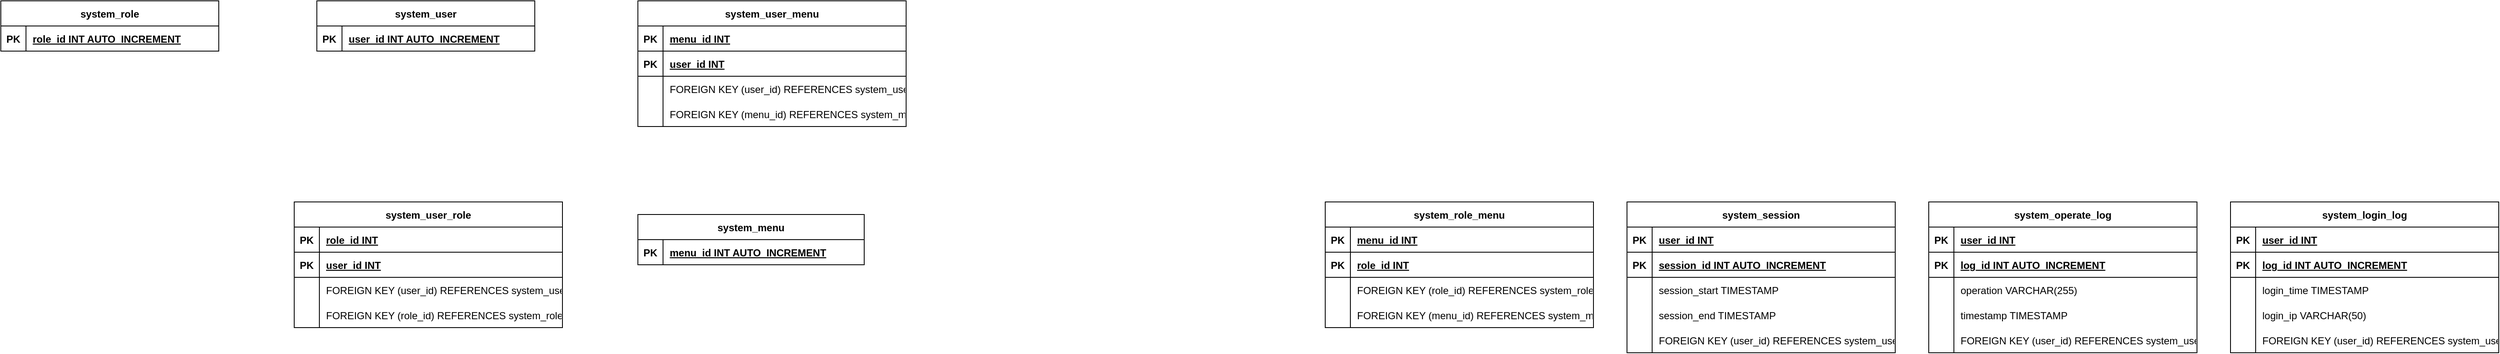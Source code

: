 <mxfile version="24.8.8">
  <diagram id="OE6f_0EkU0z-zYOz0paJ" name="第 1 页">
    <mxGraphModel dx="3088" dy="746" grid="1" gridSize="10" guides="1" tooltips="1" connect="1" arrows="1" fold="1" page="1" pageScale="1" pageWidth="827" pageHeight="1169" math="0" shadow="0">
      <root>
        <mxCell id="0" />
        <mxCell id="1" parent="0" />
        <mxCell id="0EBEEnzD8wlWJ1IQjSFw-1" value="system_user" style="shape=table;startSize=30;container=1;collapsible=1;childLayout=tableLayout;fixedRows=1;rowLines=0;fontStyle=1;align=center;resizeLast=1;" vertex="1" parent="1">
          <mxGeometry x="-673" y="50" width="260" height="60" as="geometry" />
        </mxCell>
        <mxCell id="0EBEEnzD8wlWJ1IQjSFw-2" value="" style="shape=tableRow;horizontal=0;startSize=0;swimlaneHead=0;swimlaneBody=0;fillColor=none;collapsible=0;dropTarget=0;points=[[0,0.5],[1,0.5]];portConstraint=eastwest;strokeColor=inherit;top=0;left=0;right=0;bottom=1;" vertex="1" parent="0EBEEnzD8wlWJ1IQjSFw-1">
          <mxGeometry y="30" width="260" height="30" as="geometry" />
        </mxCell>
        <mxCell id="0EBEEnzD8wlWJ1IQjSFw-3" value="PK" style="shape=partialRectangle;overflow=hidden;connectable=0;fillColor=none;strokeColor=inherit;top=0;left=0;bottom=0;right=0;fontStyle=1;" vertex="1" parent="0EBEEnzD8wlWJ1IQjSFw-2">
          <mxGeometry width="30" height="30" as="geometry">
            <mxRectangle width="30" height="30" as="alternateBounds" />
          </mxGeometry>
        </mxCell>
        <mxCell id="0EBEEnzD8wlWJ1IQjSFw-4" value="user_id INT  AUTO_INCREMENT" style="shape=partialRectangle;overflow=hidden;connectable=0;fillColor=none;align=left;strokeColor=inherit;top=0;left=0;bottom=0;right=0;spacingLeft=6;fontStyle=5;" vertex="1" parent="0EBEEnzD8wlWJ1IQjSFw-2">
          <mxGeometry x="30" width="230" height="30" as="geometry">
            <mxRectangle width="230" height="30" as="alternateBounds" />
          </mxGeometry>
        </mxCell>
        <mxCell id="0EBEEnzD8wlWJ1IQjSFw-14" value="system_role" style="shape=table;startSize=30;container=1;collapsible=1;childLayout=tableLayout;fixedRows=1;rowLines=0;fontStyle=1;align=center;resizeLast=1;" vertex="1" parent="1">
          <mxGeometry x="-1050" y="50" width="260" height="60" as="geometry" />
        </mxCell>
        <mxCell id="0EBEEnzD8wlWJ1IQjSFw-15" value="" style="shape=tableRow;horizontal=0;startSize=0;swimlaneHead=0;swimlaneBody=0;fillColor=none;collapsible=0;dropTarget=0;points=[[0,0.5],[1,0.5]];portConstraint=eastwest;strokeColor=inherit;top=0;left=0;right=0;bottom=1;" vertex="1" parent="0EBEEnzD8wlWJ1IQjSFw-14">
          <mxGeometry y="30" width="260" height="30" as="geometry" />
        </mxCell>
        <mxCell id="0EBEEnzD8wlWJ1IQjSFw-16" value="PK" style="shape=partialRectangle;overflow=hidden;connectable=0;fillColor=none;strokeColor=inherit;top=0;left=0;bottom=0;right=0;fontStyle=1;" vertex="1" parent="0EBEEnzD8wlWJ1IQjSFw-15">
          <mxGeometry width="30" height="30" as="geometry">
            <mxRectangle width="30" height="30" as="alternateBounds" />
          </mxGeometry>
        </mxCell>
        <mxCell id="0EBEEnzD8wlWJ1IQjSFw-17" value="role_id INT  AUTO_INCREMENT" style="shape=partialRectangle;overflow=hidden;connectable=0;fillColor=none;align=left;strokeColor=inherit;top=0;left=0;bottom=0;right=0;spacingLeft=6;fontStyle=5;" vertex="1" parent="0EBEEnzD8wlWJ1IQjSFw-15">
          <mxGeometry x="30" width="230" height="30" as="geometry">
            <mxRectangle width="230" height="30" as="alternateBounds" />
          </mxGeometry>
        </mxCell>
        <mxCell id="0EBEEnzD8wlWJ1IQjSFw-21" value="system_user_role" style="shape=table;startSize=30;container=1;collapsible=1;childLayout=tableLayout;fixedRows=1;rowLines=0;fontStyle=1;align=center;resizeLast=1;" vertex="1" parent="1">
          <mxGeometry x="-700" y="290" width="320" height="150" as="geometry" />
        </mxCell>
        <mxCell id="0EBEEnzD8wlWJ1IQjSFw-22" value="" style="shape=tableRow;horizontal=0;startSize=0;swimlaneHead=0;swimlaneBody=0;fillColor=none;collapsible=0;dropTarget=0;points=[[0,0.5],[1,0.5]];portConstraint=eastwest;strokeColor=inherit;top=0;left=0;right=0;bottom=1;" vertex="1" parent="0EBEEnzD8wlWJ1IQjSFw-21">
          <mxGeometry y="30" width="320" height="30" as="geometry" />
        </mxCell>
        <mxCell id="0EBEEnzD8wlWJ1IQjSFw-23" value="PK" style="shape=partialRectangle;overflow=hidden;connectable=0;fillColor=none;strokeColor=inherit;top=0;left=0;bottom=0;right=0;fontStyle=1;" vertex="1" parent="0EBEEnzD8wlWJ1IQjSFw-22">
          <mxGeometry width="30" height="30" as="geometry">
            <mxRectangle width="30" height="30" as="alternateBounds" />
          </mxGeometry>
        </mxCell>
        <mxCell id="0EBEEnzD8wlWJ1IQjSFw-24" value="role_id INT" style="shape=partialRectangle;overflow=hidden;connectable=0;fillColor=none;align=left;strokeColor=inherit;top=0;left=0;bottom=0;right=0;spacingLeft=6;fontStyle=5;" vertex="1" parent="0EBEEnzD8wlWJ1IQjSFw-22">
          <mxGeometry x="30" width="290" height="30" as="geometry">
            <mxRectangle width="290" height="30" as="alternateBounds" />
          </mxGeometry>
        </mxCell>
        <mxCell id="0EBEEnzD8wlWJ1IQjSFw-25" value="" style="shape=tableRow;horizontal=0;startSize=0;swimlaneHead=0;swimlaneBody=0;fillColor=none;collapsible=0;dropTarget=0;points=[[0,0.5],[1,0.5]];portConstraint=eastwest;strokeColor=inherit;top=0;left=0;right=0;bottom=1;" vertex="1" parent="0EBEEnzD8wlWJ1IQjSFw-21">
          <mxGeometry y="60" width="320" height="30" as="geometry" />
        </mxCell>
        <mxCell id="0EBEEnzD8wlWJ1IQjSFw-26" value="PK" style="shape=partialRectangle;overflow=hidden;connectable=0;fillColor=none;strokeColor=inherit;top=0;left=0;bottom=0;right=0;fontStyle=1;" vertex="1" parent="0EBEEnzD8wlWJ1IQjSFw-25">
          <mxGeometry width="30" height="30" as="geometry">
            <mxRectangle width="30" height="30" as="alternateBounds" />
          </mxGeometry>
        </mxCell>
        <mxCell id="0EBEEnzD8wlWJ1IQjSFw-27" value="user_id INT" style="shape=partialRectangle;overflow=hidden;connectable=0;fillColor=none;align=left;strokeColor=inherit;top=0;left=0;bottom=0;right=0;spacingLeft=6;fontStyle=5;" vertex="1" parent="0EBEEnzD8wlWJ1IQjSFw-25">
          <mxGeometry x="30" width="290" height="30" as="geometry">
            <mxRectangle width="290" height="30" as="alternateBounds" />
          </mxGeometry>
        </mxCell>
        <mxCell id="0EBEEnzD8wlWJ1IQjSFw-28" value="" style="shape=tableRow;horizontal=0;startSize=0;swimlaneHead=0;swimlaneBody=0;fillColor=none;collapsible=0;dropTarget=0;points=[[0,0.5],[1,0.5]];portConstraint=eastwest;strokeColor=inherit;top=0;left=0;right=0;bottom=0;" vertex="1" parent="0EBEEnzD8wlWJ1IQjSFw-21">
          <mxGeometry y="90" width="320" height="30" as="geometry" />
        </mxCell>
        <mxCell id="0EBEEnzD8wlWJ1IQjSFw-29" value="" style="shape=partialRectangle;overflow=hidden;connectable=0;fillColor=none;strokeColor=inherit;top=0;left=0;bottom=0;right=0;" vertex="1" parent="0EBEEnzD8wlWJ1IQjSFw-28">
          <mxGeometry width="30" height="30" as="geometry">
            <mxRectangle width="30" height="30" as="alternateBounds" />
          </mxGeometry>
        </mxCell>
        <mxCell id="0EBEEnzD8wlWJ1IQjSFw-30" value="FOREIGN KEY (user_id) REFERENCES system_user(user_id)" style="shape=partialRectangle;overflow=hidden;connectable=0;fillColor=none;align=left;strokeColor=inherit;top=0;left=0;bottom=0;right=0;spacingLeft=6;" vertex="1" parent="0EBEEnzD8wlWJ1IQjSFw-28">
          <mxGeometry x="30" width="290" height="30" as="geometry">
            <mxRectangle width="290" height="30" as="alternateBounds" />
          </mxGeometry>
        </mxCell>
        <mxCell id="0EBEEnzD8wlWJ1IQjSFw-31" value="" style="shape=tableRow;horizontal=0;startSize=0;swimlaneHead=0;swimlaneBody=0;fillColor=none;collapsible=0;dropTarget=0;points=[[0,0.5],[1,0.5]];portConstraint=eastwest;strokeColor=inherit;top=0;left=0;right=0;bottom=0;" vertex="1" parent="0EBEEnzD8wlWJ1IQjSFw-21">
          <mxGeometry y="120" width="320" height="30" as="geometry" />
        </mxCell>
        <mxCell id="0EBEEnzD8wlWJ1IQjSFw-32" value="" style="shape=partialRectangle;overflow=hidden;connectable=0;fillColor=none;strokeColor=inherit;top=0;left=0;bottom=0;right=0;" vertex="1" parent="0EBEEnzD8wlWJ1IQjSFw-31">
          <mxGeometry width="30" height="30" as="geometry">
            <mxRectangle width="30" height="30" as="alternateBounds" />
          </mxGeometry>
        </mxCell>
        <mxCell id="0EBEEnzD8wlWJ1IQjSFw-33" value="FOREIGN KEY (role_id) REFERENCES system_role(role_id)" style="shape=partialRectangle;overflow=hidden;connectable=0;fillColor=none;align=left;strokeColor=inherit;top=0;left=0;bottom=0;right=0;spacingLeft=6;" vertex="1" parent="0EBEEnzD8wlWJ1IQjSFw-31">
          <mxGeometry x="30" width="290" height="30" as="geometry">
            <mxRectangle width="290" height="30" as="alternateBounds" />
          </mxGeometry>
        </mxCell>
        <mxCell id="0EBEEnzD8wlWJ1IQjSFw-34" value="system_menu" style="shape=table;startSize=30;container=1;collapsible=1;childLayout=tableLayout;fixedRows=1;rowLines=0;fontStyle=1;align=center;resizeLast=1;" vertex="1" parent="1">
          <mxGeometry x="-290" y="305" width="270" height="60" as="geometry" />
        </mxCell>
        <mxCell id="0EBEEnzD8wlWJ1IQjSFw-35" value="" style="shape=tableRow;horizontal=0;startSize=0;swimlaneHead=0;swimlaneBody=0;fillColor=none;collapsible=0;dropTarget=0;points=[[0,0.5],[1,0.5]];portConstraint=eastwest;strokeColor=inherit;top=0;left=0;right=0;bottom=1;" vertex="1" parent="0EBEEnzD8wlWJ1IQjSFw-34">
          <mxGeometry y="30" width="270" height="30" as="geometry" />
        </mxCell>
        <mxCell id="0EBEEnzD8wlWJ1IQjSFw-36" value="PK" style="shape=partialRectangle;overflow=hidden;connectable=0;fillColor=none;strokeColor=inherit;top=0;left=0;bottom=0;right=0;fontStyle=1;" vertex="1" parent="0EBEEnzD8wlWJ1IQjSFw-35">
          <mxGeometry width="30" height="30" as="geometry">
            <mxRectangle width="30" height="30" as="alternateBounds" />
          </mxGeometry>
        </mxCell>
        <mxCell id="0EBEEnzD8wlWJ1IQjSFw-37" value="menu_id INT  AUTO_INCREMENT" style="shape=partialRectangle;overflow=hidden;connectable=0;fillColor=none;align=left;strokeColor=inherit;top=0;left=0;bottom=0;right=0;spacingLeft=6;fontStyle=5;" vertex="1" parent="0EBEEnzD8wlWJ1IQjSFw-35">
          <mxGeometry x="30" width="240" height="30" as="geometry">
            <mxRectangle width="240" height="30" as="alternateBounds" />
          </mxGeometry>
        </mxCell>
        <mxCell id="0EBEEnzD8wlWJ1IQjSFw-44" value="system_user_menu" style="shape=table;startSize=30;container=1;collapsible=1;childLayout=tableLayout;fixedRows=1;rowLines=0;fontStyle=1;align=center;resizeLast=1;" vertex="1" parent="1">
          <mxGeometry x="-290" y="50" width="320" height="150" as="geometry" />
        </mxCell>
        <mxCell id="0EBEEnzD8wlWJ1IQjSFw-45" value="" style="shape=tableRow;horizontal=0;startSize=0;swimlaneHead=0;swimlaneBody=0;fillColor=none;collapsible=0;dropTarget=0;points=[[0,0.5],[1,0.5]];portConstraint=eastwest;strokeColor=inherit;top=0;left=0;right=0;bottom=1;" vertex="1" parent="0EBEEnzD8wlWJ1IQjSFw-44">
          <mxGeometry y="30" width="320" height="30" as="geometry" />
        </mxCell>
        <mxCell id="0EBEEnzD8wlWJ1IQjSFw-46" value="PK" style="shape=partialRectangle;overflow=hidden;connectable=0;fillColor=none;strokeColor=inherit;top=0;left=0;bottom=0;right=0;fontStyle=1;" vertex="1" parent="0EBEEnzD8wlWJ1IQjSFw-45">
          <mxGeometry width="30" height="30" as="geometry">
            <mxRectangle width="30" height="30" as="alternateBounds" />
          </mxGeometry>
        </mxCell>
        <mxCell id="0EBEEnzD8wlWJ1IQjSFw-47" value="menu_id INT" style="shape=partialRectangle;overflow=hidden;connectable=0;fillColor=none;align=left;strokeColor=inherit;top=0;left=0;bottom=0;right=0;spacingLeft=6;fontStyle=5;" vertex="1" parent="0EBEEnzD8wlWJ1IQjSFw-45">
          <mxGeometry x="30" width="290" height="30" as="geometry">
            <mxRectangle width="290" height="30" as="alternateBounds" />
          </mxGeometry>
        </mxCell>
        <mxCell id="0EBEEnzD8wlWJ1IQjSFw-48" value="" style="shape=tableRow;horizontal=0;startSize=0;swimlaneHead=0;swimlaneBody=0;fillColor=none;collapsible=0;dropTarget=0;points=[[0,0.5],[1,0.5]];portConstraint=eastwest;strokeColor=inherit;top=0;left=0;right=0;bottom=1;" vertex="1" parent="0EBEEnzD8wlWJ1IQjSFw-44">
          <mxGeometry y="60" width="320" height="30" as="geometry" />
        </mxCell>
        <mxCell id="0EBEEnzD8wlWJ1IQjSFw-49" value="PK" style="shape=partialRectangle;overflow=hidden;connectable=0;fillColor=none;strokeColor=inherit;top=0;left=0;bottom=0;right=0;fontStyle=1;" vertex="1" parent="0EBEEnzD8wlWJ1IQjSFw-48">
          <mxGeometry width="30" height="30" as="geometry">
            <mxRectangle width="30" height="30" as="alternateBounds" />
          </mxGeometry>
        </mxCell>
        <mxCell id="0EBEEnzD8wlWJ1IQjSFw-50" value="user_id INT" style="shape=partialRectangle;overflow=hidden;connectable=0;fillColor=none;align=left;strokeColor=inherit;top=0;left=0;bottom=0;right=0;spacingLeft=6;fontStyle=5;" vertex="1" parent="0EBEEnzD8wlWJ1IQjSFw-48">
          <mxGeometry x="30" width="290" height="30" as="geometry">
            <mxRectangle width="290" height="30" as="alternateBounds" />
          </mxGeometry>
        </mxCell>
        <mxCell id="0EBEEnzD8wlWJ1IQjSFw-51" value="" style="shape=tableRow;horizontal=0;startSize=0;swimlaneHead=0;swimlaneBody=0;fillColor=none;collapsible=0;dropTarget=0;points=[[0,0.5],[1,0.5]];portConstraint=eastwest;strokeColor=inherit;top=0;left=0;right=0;bottom=0;" vertex="1" parent="0EBEEnzD8wlWJ1IQjSFw-44">
          <mxGeometry y="90" width="320" height="30" as="geometry" />
        </mxCell>
        <mxCell id="0EBEEnzD8wlWJ1IQjSFw-52" value="" style="shape=partialRectangle;overflow=hidden;connectable=0;fillColor=none;strokeColor=inherit;top=0;left=0;bottom=0;right=0;" vertex="1" parent="0EBEEnzD8wlWJ1IQjSFw-51">
          <mxGeometry width="30" height="30" as="geometry">
            <mxRectangle width="30" height="30" as="alternateBounds" />
          </mxGeometry>
        </mxCell>
        <mxCell id="0EBEEnzD8wlWJ1IQjSFw-53" value="FOREIGN KEY (user_id) REFERENCES system_user(user_id)" style="shape=partialRectangle;overflow=hidden;connectable=0;fillColor=none;align=left;strokeColor=inherit;top=0;left=0;bottom=0;right=0;spacingLeft=6;" vertex="1" parent="0EBEEnzD8wlWJ1IQjSFw-51">
          <mxGeometry x="30" width="290" height="30" as="geometry">
            <mxRectangle width="290" height="30" as="alternateBounds" />
          </mxGeometry>
        </mxCell>
        <mxCell id="0EBEEnzD8wlWJ1IQjSFw-54" value="" style="shape=tableRow;horizontal=0;startSize=0;swimlaneHead=0;swimlaneBody=0;fillColor=none;collapsible=0;dropTarget=0;points=[[0,0.5],[1,0.5]];portConstraint=eastwest;strokeColor=inherit;top=0;left=0;right=0;bottom=0;" vertex="1" parent="0EBEEnzD8wlWJ1IQjSFw-44">
          <mxGeometry y="120" width="320" height="30" as="geometry" />
        </mxCell>
        <mxCell id="0EBEEnzD8wlWJ1IQjSFw-55" value="" style="shape=partialRectangle;overflow=hidden;connectable=0;fillColor=none;strokeColor=inherit;top=0;left=0;bottom=0;right=0;" vertex="1" parent="0EBEEnzD8wlWJ1IQjSFw-54">
          <mxGeometry width="30" height="30" as="geometry">
            <mxRectangle width="30" height="30" as="alternateBounds" />
          </mxGeometry>
        </mxCell>
        <mxCell id="0EBEEnzD8wlWJ1IQjSFw-56" value="FOREIGN KEY (menu_id) REFERENCES system_menu(menu_id)" style="shape=partialRectangle;overflow=hidden;connectable=0;fillColor=none;align=left;strokeColor=inherit;top=0;left=0;bottom=0;right=0;spacingLeft=6;" vertex="1" parent="0EBEEnzD8wlWJ1IQjSFw-54">
          <mxGeometry x="30" width="290" height="30" as="geometry">
            <mxRectangle width="290" height="30" as="alternateBounds" />
          </mxGeometry>
        </mxCell>
        <mxCell id="0EBEEnzD8wlWJ1IQjSFw-57" value="system_role_menu" style="shape=table;startSize=30;container=1;collapsible=1;childLayout=tableLayout;fixedRows=1;rowLines=0;fontStyle=1;align=center;resizeLast=1;" vertex="1" parent="1">
          <mxGeometry x="530" y="290" width="320" height="150" as="geometry" />
        </mxCell>
        <mxCell id="0EBEEnzD8wlWJ1IQjSFw-58" value="" style="shape=tableRow;horizontal=0;startSize=0;swimlaneHead=0;swimlaneBody=0;fillColor=none;collapsible=0;dropTarget=0;points=[[0,0.5],[1,0.5]];portConstraint=eastwest;strokeColor=inherit;top=0;left=0;right=0;bottom=1;" vertex="1" parent="0EBEEnzD8wlWJ1IQjSFw-57">
          <mxGeometry y="30" width="320" height="30" as="geometry" />
        </mxCell>
        <mxCell id="0EBEEnzD8wlWJ1IQjSFw-59" value="PK" style="shape=partialRectangle;overflow=hidden;connectable=0;fillColor=none;strokeColor=inherit;top=0;left=0;bottom=0;right=0;fontStyle=1;" vertex="1" parent="0EBEEnzD8wlWJ1IQjSFw-58">
          <mxGeometry width="30" height="30" as="geometry">
            <mxRectangle width="30" height="30" as="alternateBounds" />
          </mxGeometry>
        </mxCell>
        <mxCell id="0EBEEnzD8wlWJ1IQjSFw-60" value="menu_id INT" style="shape=partialRectangle;overflow=hidden;connectable=0;fillColor=none;align=left;strokeColor=inherit;top=0;left=0;bottom=0;right=0;spacingLeft=6;fontStyle=5;" vertex="1" parent="0EBEEnzD8wlWJ1IQjSFw-58">
          <mxGeometry x="30" width="290" height="30" as="geometry">
            <mxRectangle width="290" height="30" as="alternateBounds" />
          </mxGeometry>
        </mxCell>
        <mxCell id="0EBEEnzD8wlWJ1IQjSFw-61" value="" style="shape=tableRow;horizontal=0;startSize=0;swimlaneHead=0;swimlaneBody=0;fillColor=none;collapsible=0;dropTarget=0;points=[[0,0.5],[1,0.5]];portConstraint=eastwest;strokeColor=inherit;top=0;left=0;right=0;bottom=1;" vertex="1" parent="0EBEEnzD8wlWJ1IQjSFw-57">
          <mxGeometry y="60" width="320" height="30" as="geometry" />
        </mxCell>
        <mxCell id="0EBEEnzD8wlWJ1IQjSFw-62" value="PK" style="shape=partialRectangle;overflow=hidden;connectable=0;fillColor=none;strokeColor=inherit;top=0;left=0;bottom=0;right=0;fontStyle=1;" vertex="1" parent="0EBEEnzD8wlWJ1IQjSFw-61">
          <mxGeometry width="30" height="30" as="geometry">
            <mxRectangle width="30" height="30" as="alternateBounds" />
          </mxGeometry>
        </mxCell>
        <mxCell id="0EBEEnzD8wlWJ1IQjSFw-63" value="role_id INT" style="shape=partialRectangle;overflow=hidden;connectable=0;fillColor=none;align=left;strokeColor=inherit;top=0;left=0;bottom=0;right=0;spacingLeft=6;fontStyle=5;" vertex="1" parent="0EBEEnzD8wlWJ1IQjSFw-61">
          <mxGeometry x="30" width="290" height="30" as="geometry">
            <mxRectangle width="290" height="30" as="alternateBounds" />
          </mxGeometry>
        </mxCell>
        <mxCell id="0EBEEnzD8wlWJ1IQjSFw-64" value="" style="shape=tableRow;horizontal=0;startSize=0;swimlaneHead=0;swimlaneBody=0;fillColor=none;collapsible=0;dropTarget=0;points=[[0,0.5],[1,0.5]];portConstraint=eastwest;strokeColor=inherit;top=0;left=0;right=0;bottom=0;" vertex="1" parent="0EBEEnzD8wlWJ1IQjSFw-57">
          <mxGeometry y="90" width="320" height="30" as="geometry" />
        </mxCell>
        <mxCell id="0EBEEnzD8wlWJ1IQjSFw-65" value="" style="shape=partialRectangle;overflow=hidden;connectable=0;fillColor=none;strokeColor=inherit;top=0;left=0;bottom=0;right=0;" vertex="1" parent="0EBEEnzD8wlWJ1IQjSFw-64">
          <mxGeometry width="30" height="30" as="geometry">
            <mxRectangle width="30" height="30" as="alternateBounds" />
          </mxGeometry>
        </mxCell>
        <mxCell id="0EBEEnzD8wlWJ1IQjSFw-66" value="FOREIGN KEY (role_id) REFERENCES system_role(role_id)" style="shape=partialRectangle;overflow=hidden;connectable=0;fillColor=none;align=left;strokeColor=inherit;top=0;left=0;bottom=0;right=0;spacingLeft=6;" vertex="1" parent="0EBEEnzD8wlWJ1IQjSFw-64">
          <mxGeometry x="30" width="290" height="30" as="geometry">
            <mxRectangle width="290" height="30" as="alternateBounds" />
          </mxGeometry>
        </mxCell>
        <mxCell id="0EBEEnzD8wlWJ1IQjSFw-67" value="" style="shape=tableRow;horizontal=0;startSize=0;swimlaneHead=0;swimlaneBody=0;fillColor=none;collapsible=0;dropTarget=0;points=[[0,0.5],[1,0.5]];portConstraint=eastwest;strokeColor=inherit;top=0;left=0;right=0;bottom=0;" vertex="1" parent="0EBEEnzD8wlWJ1IQjSFw-57">
          <mxGeometry y="120" width="320" height="30" as="geometry" />
        </mxCell>
        <mxCell id="0EBEEnzD8wlWJ1IQjSFw-68" value="" style="shape=partialRectangle;overflow=hidden;connectable=0;fillColor=none;strokeColor=inherit;top=0;left=0;bottom=0;right=0;" vertex="1" parent="0EBEEnzD8wlWJ1IQjSFw-67">
          <mxGeometry width="30" height="30" as="geometry">
            <mxRectangle width="30" height="30" as="alternateBounds" />
          </mxGeometry>
        </mxCell>
        <mxCell id="0EBEEnzD8wlWJ1IQjSFw-69" value="FOREIGN KEY (menu_id) REFERENCES system_menu(menu_id)" style="shape=partialRectangle;overflow=hidden;connectable=0;fillColor=none;align=left;strokeColor=inherit;top=0;left=0;bottom=0;right=0;spacingLeft=6;" vertex="1" parent="0EBEEnzD8wlWJ1IQjSFw-67">
          <mxGeometry x="30" width="290" height="30" as="geometry">
            <mxRectangle width="290" height="30" as="alternateBounds" />
          </mxGeometry>
        </mxCell>
        <mxCell id="0EBEEnzD8wlWJ1IQjSFw-70" value="system_session" style="shape=table;startSize=30;container=1;collapsible=1;childLayout=tableLayout;fixedRows=1;rowLines=0;fontStyle=1;align=center;resizeLast=1;" vertex="1" parent="1">
          <mxGeometry x="890" y="290" width="320" height="180" as="geometry" />
        </mxCell>
        <mxCell id="0EBEEnzD8wlWJ1IQjSFw-71" value="" style="shape=tableRow;horizontal=0;startSize=0;swimlaneHead=0;swimlaneBody=0;fillColor=none;collapsible=0;dropTarget=0;points=[[0,0.5],[1,0.5]];portConstraint=eastwest;strokeColor=inherit;top=0;left=0;right=0;bottom=1;" vertex="1" parent="0EBEEnzD8wlWJ1IQjSFw-70">
          <mxGeometry y="30" width="320" height="30" as="geometry" />
        </mxCell>
        <mxCell id="0EBEEnzD8wlWJ1IQjSFw-72" value="PK" style="shape=partialRectangle;overflow=hidden;connectable=0;fillColor=none;strokeColor=inherit;top=0;left=0;bottom=0;right=0;fontStyle=1;" vertex="1" parent="0EBEEnzD8wlWJ1IQjSFw-71">
          <mxGeometry width="30" height="30" as="geometry">
            <mxRectangle width="30" height="30" as="alternateBounds" />
          </mxGeometry>
        </mxCell>
        <mxCell id="0EBEEnzD8wlWJ1IQjSFw-73" value="user_id INT" style="shape=partialRectangle;overflow=hidden;connectable=0;fillColor=none;align=left;strokeColor=inherit;top=0;left=0;bottom=0;right=0;spacingLeft=6;fontStyle=5;" vertex="1" parent="0EBEEnzD8wlWJ1IQjSFw-71">
          <mxGeometry x="30" width="290" height="30" as="geometry">
            <mxRectangle width="290" height="30" as="alternateBounds" />
          </mxGeometry>
        </mxCell>
        <mxCell id="0EBEEnzD8wlWJ1IQjSFw-74" value="" style="shape=tableRow;horizontal=0;startSize=0;swimlaneHead=0;swimlaneBody=0;fillColor=none;collapsible=0;dropTarget=0;points=[[0,0.5],[1,0.5]];portConstraint=eastwest;strokeColor=inherit;top=0;left=0;right=0;bottom=1;" vertex="1" parent="0EBEEnzD8wlWJ1IQjSFw-70">
          <mxGeometry y="60" width="320" height="30" as="geometry" />
        </mxCell>
        <mxCell id="0EBEEnzD8wlWJ1IQjSFw-75" value="PK" style="shape=partialRectangle;overflow=hidden;connectable=0;fillColor=none;strokeColor=inherit;top=0;left=0;bottom=0;right=0;fontStyle=1;" vertex="1" parent="0EBEEnzD8wlWJ1IQjSFw-74">
          <mxGeometry width="30" height="30" as="geometry">
            <mxRectangle width="30" height="30" as="alternateBounds" />
          </mxGeometry>
        </mxCell>
        <mxCell id="0EBEEnzD8wlWJ1IQjSFw-76" value="session_id INT  AUTO_INCREMENT" style="shape=partialRectangle;overflow=hidden;connectable=0;fillColor=none;align=left;strokeColor=inherit;top=0;left=0;bottom=0;right=0;spacingLeft=6;fontStyle=5;" vertex="1" parent="0EBEEnzD8wlWJ1IQjSFw-74">
          <mxGeometry x="30" width="290" height="30" as="geometry">
            <mxRectangle width="290" height="30" as="alternateBounds" />
          </mxGeometry>
        </mxCell>
        <mxCell id="0EBEEnzD8wlWJ1IQjSFw-77" value="" style="shape=tableRow;horizontal=0;startSize=0;swimlaneHead=0;swimlaneBody=0;fillColor=none;collapsible=0;dropTarget=0;points=[[0,0.5],[1,0.5]];portConstraint=eastwest;strokeColor=inherit;top=0;left=0;right=0;bottom=0;" vertex="1" parent="0EBEEnzD8wlWJ1IQjSFw-70">
          <mxGeometry y="90" width="320" height="30" as="geometry" />
        </mxCell>
        <mxCell id="0EBEEnzD8wlWJ1IQjSFw-78" value="" style="shape=partialRectangle;overflow=hidden;connectable=0;fillColor=none;strokeColor=inherit;top=0;left=0;bottom=0;right=0;" vertex="1" parent="0EBEEnzD8wlWJ1IQjSFw-77">
          <mxGeometry width="30" height="30" as="geometry">
            <mxRectangle width="30" height="30" as="alternateBounds" />
          </mxGeometry>
        </mxCell>
        <mxCell id="0EBEEnzD8wlWJ1IQjSFw-79" value="session_start TIMESTAMP" style="shape=partialRectangle;overflow=hidden;connectable=0;fillColor=none;align=left;strokeColor=inherit;top=0;left=0;bottom=0;right=0;spacingLeft=6;" vertex="1" parent="0EBEEnzD8wlWJ1IQjSFw-77">
          <mxGeometry x="30" width="290" height="30" as="geometry">
            <mxRectangle width="290" height="30" as="alternateBounds" />
          </mxGeometry>
        </mxCell>
        <mxCell id="0EBEEnzD8wlWJ1IQjSFw-80" value="" style="shape=tableRow;horizontal=0;startSize=0;swimlaneHead=0;swimlaneBody=0;fillColor=none;collapsible=0;dropTarget=0;points=[[0,0.5],[1,0.5]];portConstraint=eastwest;strokeColor=inherit;top=0;left=0;right=0;bottom=0;" vertex="1" parent="0EBEEnzD8wlWJ1IQjSFw-70">
          <mxGeometry y="120" width="320" height="30" as="geometry" />
        </mxCell>
        <mxCell id="0EBEEnzD8wlWJ1IQjSFw-81" value="" style="shape=partialRectangle;overflow=hidden;connectable=0;fillColor=none;strokeColor=inherit;top=0;left=0;bottom=0;right=0;" vertex="1" parent="0EBEEnzD8wlWJ1IQjSFw-80">
          <mxGeometry width="30" height="30" as="geometry">
            <mxRectangle width="30" height="30" as="alternateBounds" />
          </mxGeometry>
        </mxCell>
        <mxCell id="0EBEEnzD8wlWJ1IQjSFw-82" value="session_end TIMESTAMP" style="shape=partialRectangle;overflow=hidden;connectable=0;fillColor=none;align=left;strokeColor=inherit;top=0;left=0;bottom=0;right=0;spacingLeft=6;" vertex="1" parent="0EBEEnzD8wlWJ1IQjSFw-80">
          <mxGeometry x="30" width="290" height="30" as="geometry">
            <mxRectangle width="290" height="30" as="alternateBounds" />
          </mxGeometry>
        </mxCell>
        <mxCell id="0EBEEnzD8wlWJ1IQjSFw-83" value="" style="shape=tableRow;horizontal=0;startSize=0;swimlaneHead=0;swimlaneBody=0;fillColor=none;collapsible=0;dropTarget=0;points=[[0,0.5],[1,0.5]];portConstraint=eastwest;strokeColor=inherit;top=0;left=0;right=0;bottom=0;" vertex="1" parent="0EBEEnzD8wlWJ1IQjSFw-70">
          <mxGeometry y="150" width="320" height="30" as="geometry" />
        </mxCell>
        <mxCell id="0EBEEnzD8wlWJ1IQjSFw-84" value="" style="shape=partialRectangle;overflow=hidden;connectable=0;fillColor=none;strokeColor=inherit;top=0;left=0;bottom=0;right=0;" vertex="1" parent="0EBEEnzD8wlWJ1IQjSFw-83">
          <mxGeometry width="30" height="30" as="geometry">
            <mxRectangle width="30" height="30" as="alternateBounds" />
          </mxGeometry>
        </mxCell>
        <mxCell id="0EBEEnzD8wlWJ1IQjSFw-85" value="FOREIGN KEY (user_id) REFERENCES system_user(user_id)" style="shape=partialRectangle;overflow=hidden;connectable=0;fillColor=none;align=left;strokeColor=inherit;top=0;left=0;bottom=0;right=0;spacingLeft=6;" vertex="1" parent="0EBEEnzD8wlWJ1IQjSFw-83">
          <mxGeometry x="30" width="290" height="30" as="geometry">
            <mxRectangle width="290" height="30" as="alternateBounds" />
          </mxGeometry>
        </mxCell>
        <mxCell id="0EBEEnzD8wlWJ1IQjSFw-86" value="system_operate_log" style="shape=table;startSize=30;container=1;collapsible=1;childLayout=tableLayout;fixedRows=1;rowLines=0;fontStyle=1;align=center;resizeLast=1;" vertex="1" parent="1">
          <mxGeometry x="1250" y="290" width="320" height="180" as="geometry" />
        </mxCell>
        <mxCell id="0EBEEnzD8wlWJ1IQjSFw-87" value="" style="shape=tableRow;horizontal=0;startSize=0;swimlaneHead=0;swimlaneBody=0;fillColor=none;collapsible=0;dropTarget=0;points=[[0,0.5],[1,0.5]];portConstraint=eastwest;strokeColor=inherit;top=0;left=0;right=0;bottom=1;" vertex="1" parent="0EBEEnzD8wlWJ1IQjSFw-86">
          <mxGeometry y="30" width="320" height="30" as="geometry" />
        </mxCell>
        <mxCell id="0EBEEnzD8wlWJ1IQjSFw-88" value="PK" style="shape=partialRectangle;overflow=hidden;connectable=0;fillColor=none;strokeColor=inherit;top=0;left=0;bottom=0;right=0;fontStyle=1;" vertex="1" parent="0EBEEnzD8wlWJ1IQjSFw-87">
          <mxGeometry width="30" height="30" as="geometry">
            <mxRectangle width="30" height="30" as="alternateBounds" />
          </mxGeometry>
        </mxCell>
        <mxCell id="0EBEEnzD8wlWJ1IQjSFw-89" value="user_id INT" style="shape=partialRectangle;overflow=hidden;connectable=0;fillColor=none;align=left;strokeColor=inherit;top=0;left=0;bottom=0;right=0;spacingLeft=6;fontStyle=5;" vertex="1" parent="0EBEEnzD8wlWJ1IQjSFw-87">
          <mxGeometry x="30" width="290" height="30" as="geometry">
            <mxRectangle width="290" height="30" as="alternateBounds" />
          </mxGeometry>
        </mxCell>
        <mxCell id="0EBEEnzD8wlWJ1IQjSFw-90" value="" style="shape=tableRow;horizontal=0;startSize=0;swimlaneHead=0;swimlaneBody=0;fillColor=none;collapsible=0;dropTarget=0;points=[[0,0.5],[1,0.5]];portConstraint=eastwest;strokeColor=inherit;top=0;left=0;right=0;bottom=1;" vertex="1" parent="0EBEEnzD8wlWJ1IQjSFw-86">
          <mxGeometry y="60" width="320" height="30" as="geometry" />
        </mxCell>
        <mxCell id="0EBEEnzD8wlWJ1IQjSFw-91" value="PK" style="shape=partialRectangle;overflow=hidden;connectable=0;fillColor=none;strokeColor=inherit;top=0;left=0;bottom=0;right=0;fontStyle=1;" vertex="1" parent="0EBEEnzD8wlWJ1IQjSFw-90">
          <mxGeometry width="30" height="30" as="geometry">
            <mxRectangle width="30" height="30" as="alternateBounds" />
          </mxGeometry>
        </mxCell>
        <mxCell id="0EBEEnzD8wlWJ1IQjSFw-92" value="log_id INT  AUTO_INCREMENT" style="shape=partialRectangle;overflow=hidden;connectable=0;fillColor=none;align=left;strokeColor=inherit;top=0;left=0;bottom=0;right=0;spacingLeft=6;fontStyle=5;" vertex="1" parent="0EBEEnzD8wlWJ1IQjSFw-90">
          <mxGeometry x="30" width="290" height="30" as="geometry">
            <mxRectangle width="290" height="30" as="alternateBounds" />
          </mxGeometry>
        </mxCell>
        <mxCell id="0EBEEnzD8wlWJ1IQjSFw-93" value="" style="shape=tableRow;horizontal=0;startSize=0;swimlaneHead=0;swimlaneBody=0;fillColor=none;collapsible=0;dropTarget=0;points=[[0,0.5],[1,0.5]];portConstraint=eastwest;strokeColor=inherit;top=0;left=0;right=0;bottom=0;" vertex="1" parent="0EBEEnzD8wlWJ1IQjSFw-86">
          <mxGeometry y="90" width="320" height="30" as="geometry" />
        </mxCell>
        <mxCell id="0EBEEnzD8wlWJ1IQjSFw-94" value="" style="shape=partialRectangle;overflow=hidden;connectable=0;fillColor=none;strokeColor=inherit;top=0;left=0;bottom=0;right=0;" vertex="1" parent="0EBEEnzD8wlWJ1IQjSFw-93">
          <mxGeometry width="30" height="30" as="geometry">
            <mxRectangle width="30" height="30" as="alternateBounds" />
          </mxGeometry>
        </mxCell>
        <mxCell id="0EBEEnzD8wlWJ1IQjSFw-95" value="operation VARCHAR(255)" style="shape=partialRectangle;overflow=hidden;connectable=0;fillColor=none;align=left;strokeColor=inherit;top=0;left=0;bottom=0;right=0;spacingLeft=6;" vertex="1" parent="0EBEEnzD8wlWJ1IQjSFw-93">
          <mxGeometry x="30" width="290" height="30" as="geometry">
            <mxRectangle width="290" height="30" as="alternateBounds" />
          </mxGeometry>
        </mxCell>
        <mxCell id="0EBEEnzD8wlWJ1IQjSFw-96" value="" style="shape=tableRow;horizontal=0;startSize=0;swimlaneHead=0;swimlaneBody=0;fillColor=none;collapsible=0;dropTarget=0;points=[[0,0.5],[1,0.5]];portConstraint=eastwest;strokeColor=inherit;top=0;left=0;right=0;bottom=0;" vertex="1" parent="0EBEEnzD8wlWJ1IQjSFw-86">
          <mxGeometry y="120" width="320" height="30" as="geometry" />
        </mxCell>
        <mxCell id="0EBEEnzD8wlWJ1IQjSFw-97" value="" style="shape=partialRectangle;overflow=hidden;connectable=0;fillColor=none;strokeColor=inherit;top=0;left=0;bottom=0;right=0;" vertex="1" parent="0EBEEnzD8wlWJ1IQjSFw-96">
          <mxGeometry width="30" height="30" as="geometry">
            <mxRectangle width="30" height="30" as="alternateBounds" />
          </mxGeometry>
        </mxCell>
        <mxCell id="0EBEEnzD8wlWJ1IQjSFw-98" value="timestamp TIMESTAMP" style="shape=partialRectangle;overflow=hidden;connectable=0;fillColor=none;align=left;strokeColor=inherit;top=0;left=0;bottom=0;right=0;spacingLeft=6;" vertex="1" parent="0EBEEnzD8wlWJ1IQjSFw-96">
          <mxGeometry x="30" width="290" height="30" as="geometry">
            <mxRectangle width="290" height="30" as="alternateBounds" />
          </mxGeometry>
        </mxCell>
        <mxCell id="0EBEEnzD8wlWJ1IQjSFw-99" value="" style="shape=tableRow;horizontal=0;startSize=0;swimlaneHead=0;swimlaneBody=0;fillColor=none;collapsible=0;dropTarget=0;points=[[0,0.5],[1,0.5]];portConstraint=eastwest;strokeColor=inherit;top=0;left=0;right=0;bottom=0;" vertex="1" parent="0EBEEnzD8wlWJ1IQjSFw-86">
          <mxGeometry y="150" width="320" height="30" as="geometry" />
        </mxCell>
        <mxCell id="0EBEEnzD8wlWJ1IQjSFw-100" value="" style="shape=partialRectangle;overflow=hidden;connectable=0;fillColor=none;strokeColor=inherit;top=0;left=0;bottom=0;right=0;" vertex="1" parent="0EBEEnzD8wlWJ1IQjSFw-99">
          <mxGeometry width="30" height="30" as="geometry">
            <mxRectangle width="30" height="30" as="alternateBounds" />
          </mxGeometry>
        </mxCell>
        <mxCell id="0EBEEnzD8wlWJ1IQjSFw-101" value="FOREIGN KEY (user_id) REFERENCES system_user(user_id)" style="shape=partialRectangle;overflow=hidden;connectable=0;fillColor=none;align=left;strokeColor=inherit;top=0;left=0;bottom=0;right=0;spacingLeft=6;" vertex="1" parent="0EBEEnzD8wlWJ1IQjSFw-99">
          <mxGeometry x="30" width="290" height="30" as="geometry">
            <mxRectangle width="290" height="30" as="alternateBounds" />
          </mxGeometry>
        </mxCell>
        <mxCell id="0EBEEnzD8wlWJ1IQjSFw-102" value="system_login_log" style="shape=table;startSize=30;container=1;collapsible=1;childLayout=tableLayout;fixedRows=1;rowLines=0;fontStyle=1;align=center;resizeLast=1;" vertex="1" parent="1">
          <mxGeometry x="1610" y="290" width="320" height="180" as="geometry" />
        </mxCell>
        <mxCell id="0EBEEnzD8wlWJ1IQjSFw-103" value="" style="shape=tableRow;horizontal=0;startSize=0;swimlaneHead=0;swimlaneBody=0;fillColor=none;collapsible=0;dropTarget=0;points=[[0,0.5],[1,0.5]];portConstraint=eastwest;strokeColor=inherit;top=0;left=0;right=0;bottom=1;" vertex="1" parent="0EBEEnzD8wlWJ1IQjSFw-102">
          <mxGeometry y="30" width="320" height="30" as="geometry" />
        </mxCell>
        <mxCell id="0EBEEnzD8wlWJ1IQjSFw-104" value="PK" style="shape=partialRectangle;overflow=hidden;connectable=0;fillColor=none;strokeColor=inherit;top=0;left=0;bottom=0;right=0;fontStyle=1;" vertex="1" parent="0EBEEnzD8wlWJ1IQjSFw-103">
          <mxGeometry width="30" height="30" as="geometry">
            <mxRectangle width="30" height="30" as="alternateBounds" />
          </mxGeometry>
        </mxCell>
        <mxCell id="0EBEEnzD8wlWJ1IQjSFw-105" value="user_id INT" style="shape=partialRectangle;overflow=hidden;connectable=0;fillColor=none;align=left;strokeColor=inherit;top=0;left=0;bottom=0;right=0;spacingLeft=6;fontStyle=5;" vertex="1" parent="0EBEEnzD8wlWJ1IQjSFw-103">
          <mxGeometry x="30" width="290" height="30" as="geometry">
            <mxRectangle width="290" height="30" as="alternateBounds" />
          </mxGeometry>
        </mxCell>
        <mxCell id="0EBEEnzD8wlWJ1IQjSFw-106" value="" style="shape=tableRow;horizontal=0;startSize=0;swimlaneHead=0;swimlaneBody=0;fillColor=none;collapsible=0;dropTarget=0;points=[[0,0.5],[1,0.5]];portConstraint=eastwest;strokeColor=inherit;top=0;left=0;right=0;bottom=1;" vertex="1" parent="0EBEEnzD8wlWJ1IQjSFw-102">
          <mxGeometry y="60" width="320" height="30" as="geometry" />
        </mxCell>
        <mxCell id="0EBEEnzD8wlWJ1IQjSFw-107" value="PK" style="shape=partialRectangle;overflow=hidden;connectable=0;fillColor=none;strokeColor=inherit;top=0;left=0;bottom=0;right=0;fontStyle=1;" vertex="1" parent="0EBEEnzD8wlWJ1IQjSFw-106">
          <mxGeometry width="30" height="30" as="geometry">
            <mxRectangle width="30" height="30" as="alternateBounds" />
          </mxGeometry>
        </mxCell>
        <mxCell id="0EBEEnzD8wlWJ1IQjSFw-108" value="log_id INT  AUTO_INCREMENT" style="shape=partialRectangle;overflow=hidden;connectable=0;fillColor=none;align=left;strokeColor=inherit;top=0;left=0;bottom=0;right=0;spacingLeft=6;fontStyle=5;" vertex="1" parent="0EBEEnzD8wlWJ1IQjSFw-106">
          <mxGeometry x="30" width="290" height="30" as="geometry">
            <mxRectangle width="290" height="30" as="alternateBounds" />
          </mxGeometry>
        </mxCell>
        <mxCell id="0EBEEnzD8wlWJ1IQjSFw-109" value="" style="shape=tableRow;horizontal=0;startSize=0;swimlaneHead=0;swimlaneBody=0;fillColor=none;collapsible=0;dropTarget=0;points=[[0,0.5],[1,0.5]];portConstraint=eastwest;strokeColor=inherit;top=0;left=0;right=0;bottom=0;" vertex="1" parent="0EBEEnzD8wlWJ1IQjSFw-102">
          <mxGeometry y="90" width="320" height="30" as="geometry" />
        </mxCell>
        <mxCell id="0EBEEnzD8wlWJ1IQjSFw-110" value="" style="shape=partialRectangle;overflow=hidden;connectable=0;fillColor=none;strokeColor=inherit;top=0;left=0;bottom=0;right=0;" vertex="1" parent="0EBEEnzD8wlWJ1IQjSFw-109">
          <mxGeometry width="30" height="30" as="geometry">
            <mxRectangle width="30" height="30" as="alternateBounds" />
          </mxGeometry>
        </mxCell>
        <mxCell id="0EBEEnzD8wlWJ1IQjSFw-111" value="login_time TIMESTAMP" style="shape=partialRectangle;overflow=hidden;connectable=0;fillColor=none;align=left;strokeColor=inherit;top=0;left=0;bottom=0;right=0;spacingLeft=6;" vertex="1" parent="0EBEEnzD8wlWJ1IQjSFw-109">
          <mxGeometry x="30" width="290" height="30" as="geometry">
            <mxRectangle width="290" height="30" as="alternateBounds" />
          </mxGeometry>
        </mxCell>
        <mxCell id="0EBEEnzD8wlWJ1IQjSFw-112" value="" style="shape=tableRow;horizontal=0;startSize=0;swimlaneHead=0;swimlaneBody=0;fillColor=none;collapsible=0;dropTarget=0;points=[[0,0.5],[1,0.5]];portConstraint=eastwest;strokeColor=inherit;top=0;left=0;right=0;bottom=0;" vertex="1" parent="0EBEEnzD8wlWJ1IQjSFw-102">
          <mxGeometry y="120" width="320" height="30" as="geometry" />
        </mxCell>
        <mxCell id="0EBEEnzD8wlWJ1IQjSFw-113" value="" style="shape=partialRectangle;overflow=hidden;connectable=0;fillColor=none;strokeColor=inherit;top=0;left=0;bottom=0;right=0;" vertex="1" parent="0EBEEnzD8wlWJ1IQjSFw-112">
          <mxGeometry width="30" height="30" as="geometry">
            <mxRectangle width="30" height="30" as="alternateBounds" />
          </mxGeometry>
        </mxCell>
        <mxCell id="0EBEEnzD8wlWJ1IQjSFw-114" value="login_ip VARCHAR(50)" style="shape=partialRectangle;overflow=hidden;connectable=0;fillColor=none;align=left;strokeColor=inherit;top=0;left=0;bottom=0;right=0;spacingLeft=6;" vertex="1" parent="0EBEEnzD8wlWJ1IQjSFw-112">
          <mxGeometry x="30" width="290" height="30" as="geometry">
            <mxRectangle width="290" height="30" as="alternateBounds" />
          </mxGeometry>
        </mxCell>
        <mxCell id="0EBEEnzD8wlWJ1IQjSFw-115" value="" style="shape=tableRow;horizontal=0;startSize=0;swimlaneHead=0;swimlaneBody=0;fillColor=none;collapsible=0;dropTarget=0;points=[[0,0.5],[1,0.5]];portConstraint=eastwest;strokeColor=inherit;top=0;left=0;right=0;bottom=0;" vertex="1" parent="0EBEEnzD8wlWJ1IQjSFw-102">
          <mxGeometry y="150" width="320" height="30" as="geometry" />
        </mxCell>
        <mxCell id="0EBEEnzD8wlWJ1IQjSFw-116" value="" style="shape=partialRectangle;overflow=hidden;connectable=0;fillColor=none;strokeColor=inherit;top=0;left=0;bottom=0;right=0;" vertex="1" parent="0EBEEnzD8wlWJ1IQjSFw-115">
          <mxGeometry width="30" height="30" as="geometry">
            <mxRectangle width="30" height="30" as="alternateBounds" />
          </mxGeometry>
        </mxCell>
        <mxCell id="0EBEEnzD8wlWJ1IQjSFw-117" value="FOREIGN KEY (user_id) REFERENCES system_user(user_id)" style="shape=partialRectangle;overflow=hidden;connectable=0;fillColor=none;align=left;strokeColor=inherit;top=0;left=0;bottom=0;right=0;spacingLeft=6;" vertex="1" parent="0EBEEnzD8wlWJ1IQjSFw-115">
          <mxGeometry x="30" width="290" height="30" as="geometry">
            <mxRectangle width="290" height="30" as="alternateBounds" />
          </mxGeometry>
        </mxCell>
      </root>
    </mxGraphModel>
  </diagram>
</mxfile>
